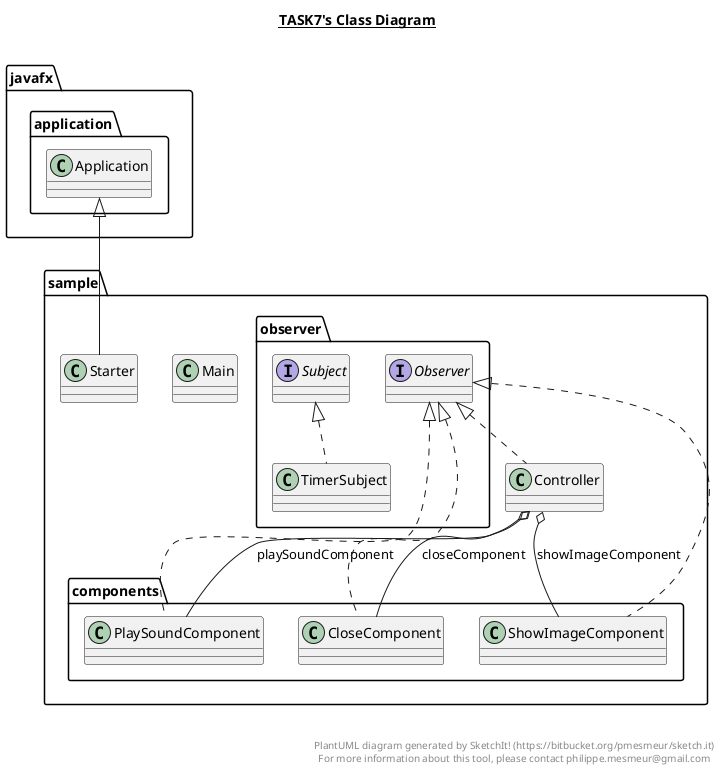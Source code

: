 @startuml

title __TASK7's Class Diagram__\n

  namespace sample {
    class sample.Controller {
    }
  }
  

  namespace sample {
    class sample.Main {
    }
  }
  

  namespace sample {
    class sample.Starter {
    }
  }
  

  namespace sample {
    namespace components {
      class sample.components.CloseComponent {
      }
    }
  }
  

  namespace sample {
    namespace components {
      class sample.components.PlaySoundComponent {
      }
    }
  }
  

  namespace sample {
    namespace components {
      class sample.components.ShowImageComponent {
      }
    }
  }
  

  namespace sample {
    namespace observer {
      interface sample.observer.Observer {
      }
    }
  }
  

  namespace sample {
    namespace observer {
      interface sample.observer.Subject {
      }
    }
  }
  

  namespace sample {
    namespace observer {
      class sample.observer.TimerSubject {
      }
    }
  }
  

  sample.Controller .up.|> sample.observer.Observer
  sample.Controller o-- sample.components.CloseComponent : closeComponent
  sample.Controller o-- sample.components.PlaySoundComponent : playSoundComponent
  sample.Controller o-- sample.components.ShowImageComponent : showImageComponent
  sample.Starter -up-|> javafx.application.Application
  sample.components.CloseComponent .up.|> sample.observer.Observer
  sample.components.PlaySoundComponent .up.|> sample.observer.Observer
  sample.components.ShowImageComponent .up.|> sample.observer.Observer
  sample.observer.TimerSubject .up.|> sample.observer.Subject


right footer


PlantUML diagram generated by SketchIt! (https://bitbucket.org/pmesmeur/sketch.it)
For more information about this tool, please contact philippe.mesmeur@gmail.com
endfooter

@enduml
